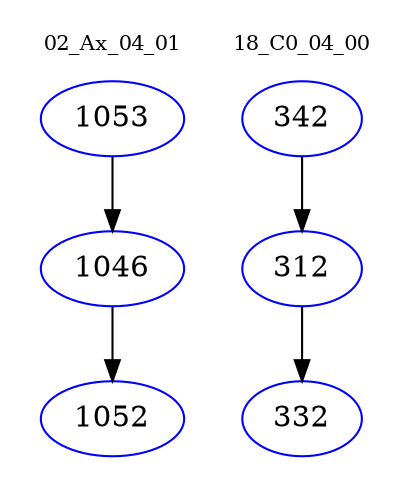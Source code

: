 digraph{
subgraph cluster_0 {
color = white
label = "02_Ax_04_01";
fontsize=10;
T0_1053 [label="1053", color="blue"]
T0_1053 -> T0_1046 [color="black"]
T0_1046 [label="1046", color="blue"]
T0_1046 -> T0_1052 [color="black"]
T0_1052 [label="1052", color="blue"]
}
subgraph cluster_1 {
color = white
label = "18_C0_04_00";
fontsize=10;
T1_342 [label="342", color="blue"]
T1_342 -> T1_312 [color="black"]
T1_312 [label="312", color="blue"]
T1_312 -> T1_332 [color="black"]
T1_332 [label="332", color="blue"]
}
}
